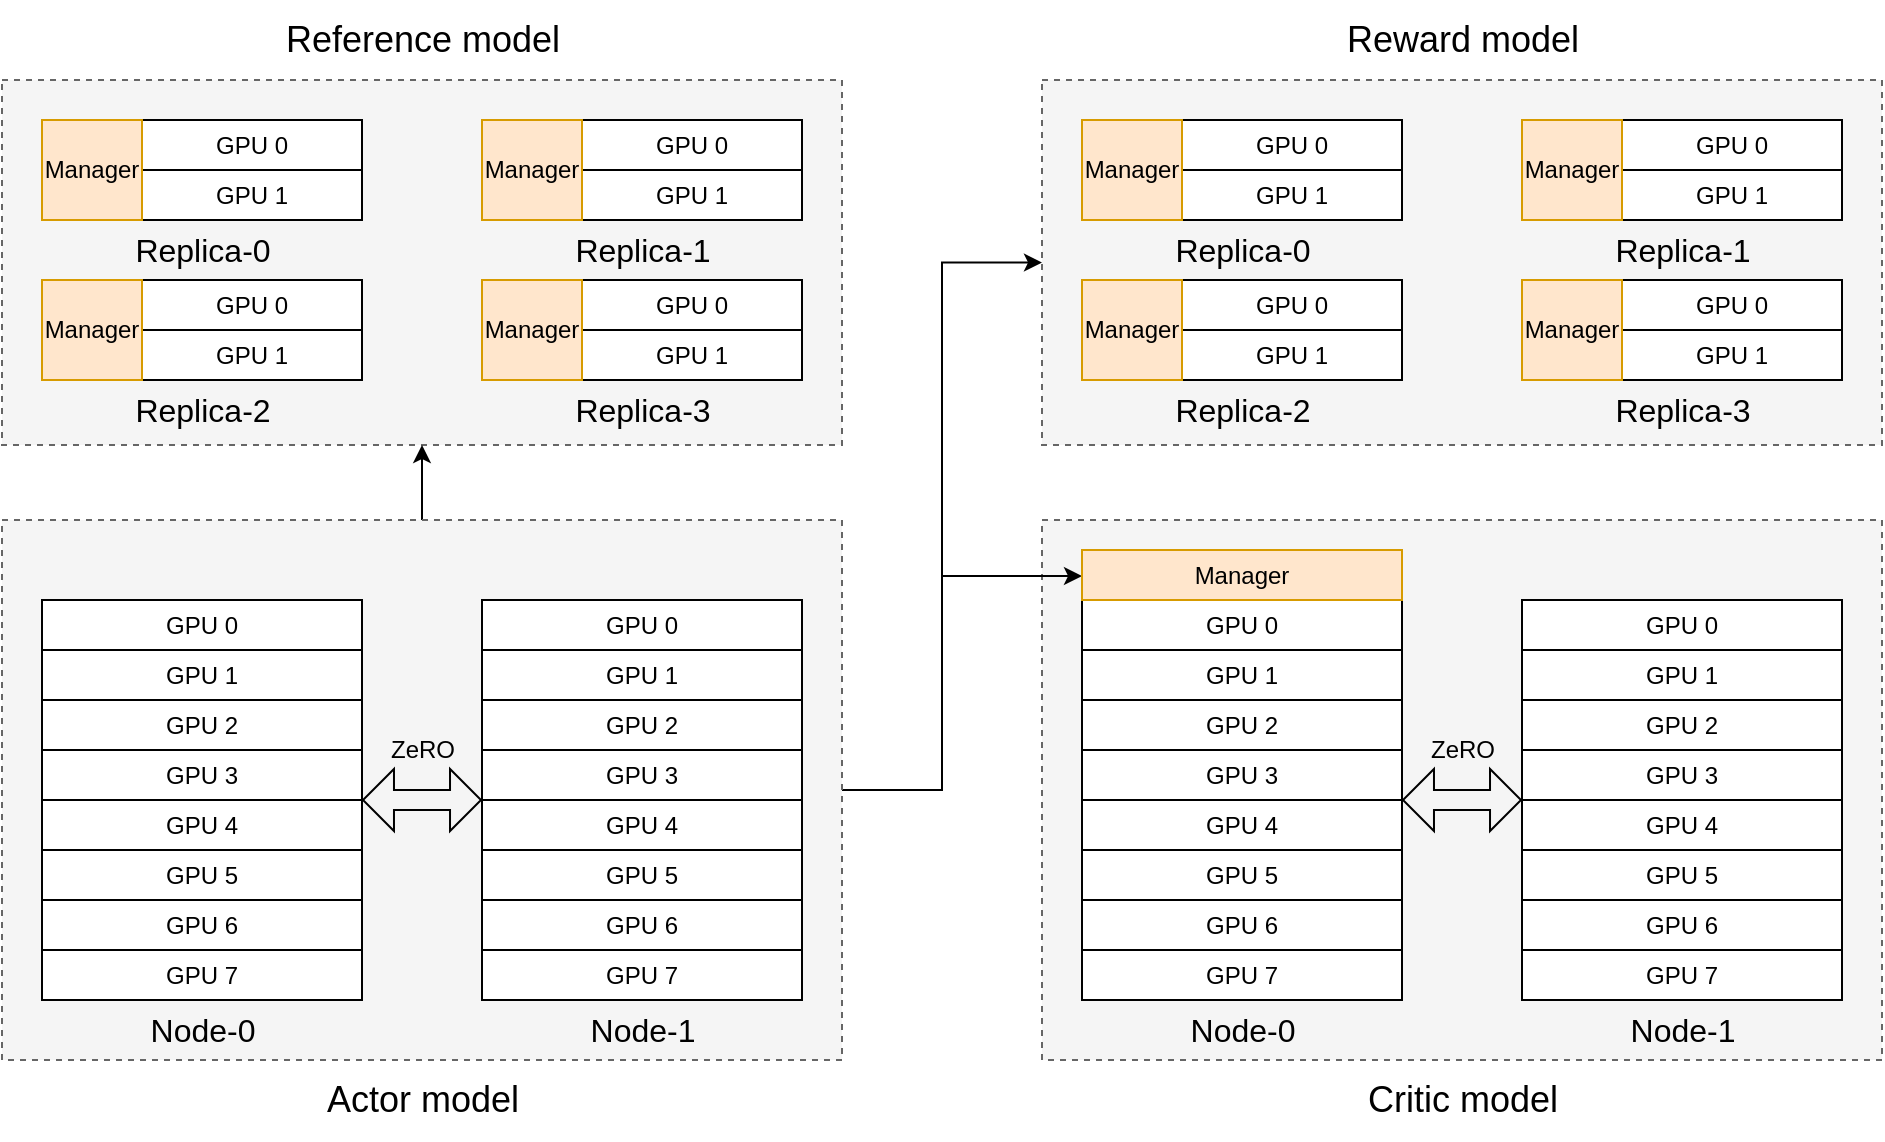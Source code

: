 <mxfile version="21.7.5" type="github">
  <diagram name="第 1 页" id="d6MRnxnYvq7cuz7WkpIe">
    <mxGraphModel dx="1026" dy="655" grid="1" gridSize="10" guides="1" tooltips="1" connect="1" arrows="1" fold="1" page="1" pageScale="1" pageWidth="827" pageHeight="1169" math="0" shadow="0">
      <root>
        <mxCell id="0" />
        <mxCell id="1" parent="0" />
        <mxCell id="ac_ZkZ3lXmVVRXRC2ynP-134" value="" style="rounded=0;whiteSpace=wrap;html=1;fillColor=#f5f5f5;dashed=1;fontColor=#333333;strokeColor=#666666;" vertex="1" parent="1">
          <mxGeometry x="80" y="350" width="420" height="182.5" as="geometry" />
        </mxCell>
        <mxCell id="ac_ZkZ3lXmVVRXRC2ynP-152" value="" style="rounded=0;whiteSpace=wrap;html=1;fillColor=#f5f5f5;dashed=1;fontColor=#333333;strokeColor=#666666;" vertex="1" parent="1">
          <mxGeometry x="600" y="350" width="420" height="182.5" as="geometry" />
        </mxCell>
        <mxCell id="ac_ZkZ3lXmVVRXRC2ynP-94" value="" style="rounded=0;whiteSpace=wrap;html=1;fillColor=#f5f5f5;dashed=1;fontColor=#333333;strokeColor=#666666;" vertex="1" parent="1">
          <mxGeometry x="600" y="570" width="420" height="270" as="geometry" />
        </mxCell>
        <mxCell id="ac_ZkZ3lXmVVRXRC2ynP-118" style="edgeStyle=orthogonalEdgeStyle;rounded=0;orthogonalLoop=1;jettySize=auto;html=1;exitX=1;exitY=0.5;exitDx=0;exitDy=0;" edge="1" parent="1" source="ac_ZkZ3lXmVVRXRC2ynP-26" target="ac_ZkZ3lXmVVRXRC2ynP-155">
          <mxGeometry relative="1" as="geometry">
            <Array as="points">
              <mxPoint x="550" y="705" />
              <mxPoint x="550" y="598" />
            </Array>
          </mxGeometry>
        </mxCell>
        <mxCell id="ac_ZkZ3lXmVVRXRC2ynP-153" style="edgeStyle=orthogonalEdgeStyle;rounded=0;orthogonalLoop=1;jettySize=auto;html=1;exitX=0.5;exitY=0;exitDx=0;exitDy=0;entryX=0.5;entryY=1;entryDx=0;entryDy=0;" edge="1" parent="1" source="ac_ZkZ3lXmVVRXRC2ynP-26" target="ac_ZkZ3lXmVVRXRC2ynP-134">
          <mxGeometry relative="1" as="geometry" />
        </mxCell>
        <mxCell id="ac_ZkZ3lXmVVRXRC2ynP-154" style="edgeStyle=orthogonalEdgeStyle;rounded=0;orthogonalLoop=1;jettySize=auto;html=1;exitX=1;exitY=0.5;exitDx=0;exitDy=0;entryX=0;entryY=0.5;entryDx=0;entryDy=0;" edge="1" parent="1" source="ac_ZkZ3lXmVVRXRC2ynP-26" target="ac_ZkZ3lXmVVRXRC2ynP-152">
          <mxGeometry relative="1" as="geometry" />
        </mxCell>
        <mxCell id="ac_ZkZ3lXmVVRXRC2ynP-26" value="" style="rounded=0;whiteSpace=wrap;html=1;fillColor=#f5f5f5;dashed=1;fontColor=#333333;strokeColor=#666666;" vertex="1" parent="1">
          <mxGeometry x="80" y="570" width="420" height="270" as="geometry" />
        </mxCell>
        <mxCell id="ac_ZkZ3lXmVVRXRC2ynP-10" value="" style="group" vertex="1" connectable="0" parent="1">
          <mxGeometry x="100" y="610" width="160" height="200" as="geometry" />
        </mxCell>
        <mxCell id="ac_ZkZ3lXmVVRXRC2ynP-1" value="GPU 0" style="rounded=0;whiteSpace=wrap;html=1;movable=1;resizable=1;rotatable=1;deletable=1;editable=1;locked=0;connectable=1;" vertex="1" parent="ac_ZkZ3lXmVVRXRC2ynP-10">
          <mxGeometry width="160" height="25" as="geometry" />
        </mxCell>
        <mxCell id="ac_ZkZ3lXmVVRXRC2ynP-2" value="GPU 1" style="rounded=0;whiteSpace=wrap;html=1;movable=1;resizable=1;rotatable=1;deletable=1;editable=1;locked=0;connectable=1;" vertex="1" parent="ac_ZkZ3lXmVVRXRC2ynP-10">
          <mxGeometry y="25" width="160" height="25" as="geometry" />
        </mxCell>
        <mxCell id="ac_ZkZ3lXmVVRXRC2ynP-3" value="GPU 2" style="rounded=0;whiteSpace=wrap;html=1;movable=1;resizable=1;rotatable=1;deletable=1;editable=1;locked=0;connectable=1;" vertex="1" parent="ac_ZkZ3lXmVVRXRC2ynP-10">
          <mxGeometry y="50" width="160" height="25" as="geometry" />
        </mxCell>
        <mxCell id="ac_ZkZ3lXmVVRXRC2ynP-4" value="GPU 3" style="rounded=0;whiteSpace=wrap;html=1;movable=1;resizable=1;rotatable=1;deletable=1;editable=1;locked=0;connectable=1;" vertex="1" parent="ac_ZkZ3lXmVVRXRC2ynP-10">
          <mxGeometry y="75" width="160" height="25" as="geometry" />
        </mxCell>
        <mxCell id="ac_ZkZ3lXmVVRXRC2ynP-5" value="GPU 4" style="rounded=0;whiteSpace=wrap;html=1;movable=1;resizable=1;rotatable=1;deletable=1;editable=1;locked=0;connectable=1;" vertex="1" parent="ac_ZkZ3lXmVVRXRC2ynP-10">
          <mxGeometry y="100" width="160" height="25" as="geometry" />
        </mxCell>
        <mxCell id="ac_ZkZ3lXmVVRXRC2ynP-6" value="GPU 5" style="rounded=0;whiteSpace=wrap;html=1;movable=1;resizable=1;rotatable=1;deletable=1;editable=1;locked=0;connectable=1;" vertex="1" parent="ac_ZkZ3lXmVVRXRC2ynP-10">
          <mxGeometry y="125" width="160" height="25" as="geometry" />
        </mxCell>
        <mxCell id="ac_ZkZ3lXmVVRXRC2ynP-7" value="GPU 6" style="rounded=0;whiteSpace=wrap;html=1;movable=1;resizable=1;rotatable=1;deletable=1;editable=1;locked=0;connectable=1;" vertex="1" parent="ac_ZkZ3lXmVVRXRC2ynP-10">
          <mxGeometry y="150" width="160" height="25" as="geometry" />
        </mxCell>
        <mxCell id="ac_ZkZ3lXmVVRXRC2ynP-8" value="GPU 7" style="rounded=0;whiteSpace=wrap;html=1;movable=1;resizable=1;rotatable=1;deletable=1;editable=1;locked=0;connectable=1;" vertex="1" parent="ac_ZkZ3lXmVVRXRC2ynP-10">
          <mxGeometry y="175" width="160" height="25" as="geometry" />
        </mxCell>
        <mxCell id="ac_ZkZ3lXmVVRXRC2ynP-11" value="" style="group" vertex="1" connectable="0" parent="1">
          <mxGeometry x="320" y="610" width="160" height="200" as="geometry" />
        </mxCell>
        <mxCell id="ac_ZkZ3lXmVVRXRC2ynP-12" value="GPU 0" style="rounded=0;whiteSpace=wrap;html=1;movable=1;resizable=1;rotatable=1;deletable=1;editable=1;locked=0;connectable=1;" vertex="1" parent="ac_ZkZ3lXmVVRXRC2ynP-11">
          <mxGeometry width="160" height="25" as="geometry" />
        </mxCell>
        <mxCell id="ac_ZkZ3lXmVVRXRC2ynP-13" value="GPU 1" style="rounded=0;whiteSpace=wrap;html=1;movable=1;resizable=1;rotatable=1;deletable=1;editable=1;locked=0;connectable=1;" vertex="1" parent="ac_ZkZ3lXmVVRXRC2ynP-11">
          <mxGeometry y="25" width="160" height="25" as="geometry" />
        </mxCell>
        <mxCell id="ac_ZkZ3lXmVVRXRC2ynP-14" value="GPU 2" style="rounded=0;whiteSpace=wrap;html=1;movable=1;resizable=1;rotatable=1;deletable=1;editable=1;locked=0;connectable=1;" vertex="1" parent="ac_ZkZ3lXmVVRXRC2ynP-11">
          <mxGeometry y="50" width="160" height="25" as="geometry" />
        </mxCell>
        <mxCell id="ac_ZkZ3lXmVVRXRC2ynP-15" value="GPU 3" style="rounded=0;whiteSpace=wrap;html=1;movable=1;resizable=1;rotatable=1;deletable=1;editable=1;locked=0;connectable=1;" vertex="1" parent="ac_ZkZ3lXmVVRXRC2ynP-11">
          <mxGeometry y="75" width="160" height="25" as="geometry" />
        </mxCell>
        <mxCell id="ac_ZkZ3lXmVVRXRC2ynP-16" value="GPU 4" style="rounded=0;whiteSpace=wrap;html=1;movable=1;resizable=1;rotatable=1;deletable=1;editable=1;locked=0;connectable=1;" vertex="1" parent="ac_ZkZ3lXmVVRXRC2ynP-11">
          <mxGeometry y="100" width="160" height="25" as="geometry" />
        </mxCell>
        <mxCell id="ac_ZkZ3lXmVVRXRC2ynP-17" value="GPU 5" style="rounded=0;whiteSpace=wrap;html=1;movable=1;resizable=1;rotatable=1;deletable=1;editable=1;locked=0;connectable=1;" vertex="1" parent="ac_ZkZ3lXmVVRXRC2ynP-11">
          <mxGeometry y="125" width="160" height="25" as="geometry" />
        </mxCell>
        <mxCell id="ac_ZkZ3lXmVVRXRC2ynP-18" value="GPU 6" style="rounded=0;whiteSpace=wrap;html=1;movable=1;resizable=1;rotatable=1;deletable=1;editable=1;locked=0;connectable=1;" vertex="1" parent="ac_ZkZ3lXmVVRXRC2ynP-11">
          <mxGeometry y="150" width="160" height="25" as="geometry" />
        </mxCell>
        <mxCell id="ac_ZkZ3lXmVVRXRC2ynP-19" value="GPU 7" style="rounded=0;whiteSpace=wrap;html=1;movable=1;resizable=1;rotatable=1;deletable=1;editable=1;locked=0;connectable=1;" vertex="1" parent="ac_ZkZ3lXmVVRXRC2ynP-11">
          <mxGeometry y="175" width="160" height="25" as="geometry" />
        </mxCell>
        <mxCell id="ac_ZkZ3lXmVVRXRC2ynP-20" value="Node-0" style="text;html=1;align=center;verticalAlign=middle;resizable=0;points=[];autosize=1;strokeColor=none;fillColor=none;fontSize=16;" vertex="1" parent="1">
          <mxGeometry x="140" y="810" width="80" height="30" as="geometry" />
        </mxCell>
        <mxCell id="ac_ZkZ3lXmVVRXRC2ynP-21" value="Node-1" style="text;html=1;align=center;verticalAlign=middle;resizable=0;points=[];autosize=1;strokeColor=none;fillColor=none;fontSize=16;" vertex="1" parent="1">
          <mxGeometry x="360" y="810" width="80" height="30" as="geometry" />
        </mxCell>
        <mxCell id="ac_ZkZ3lXmVVRXRC2ynP-23" value="" style="shape=flexArrow;endArrow=classic;startArrow=classic;html=1;rounded=0;exitX=0;exitY=0;exitDx=0;exitDy=0;width=10;endSize=4.83;startSize=4.83;" edge="1" parent="1" source="ac_ZkZ3lXmVVRXRC2ynP-16">
          <mxGeometry width="100" height="100" relative="1" as="geometry">
            <mxPoint x="350" y="750" as="sourcePoint" />
            <mxPoint x="260" y="710" as="targetPoint" />
          </mxGeometry>
        </mxCell>
        <mxCell id="ac_ZkZ3lXmVVRXRC2ynP-25" value="ZeRO" style="text;html=1;align=center;verticalAlign=middle;resizable=0;points=[];autosize=1;strokeColor=none;fillColor=none;" vertex="1" parent="1">
          <mxGeometry x="260" y="670" width="60" height="30" as="geometry" />
        </mxCell>
        <mxCell id="ac_ZkZ3lXmVVRXRC2ynP-27" value="&lt;font style=&quot;font-size: 18px;&quot;&gt;Actor model&lt;/font&gt;" style="text;html=1;align=center;verticalAlign=middle;resizable=0;points=[];autosize=1;strokeColor=none;fillColor=none;" vertex="1" parent="1">
          <mxGeometry x="230" y="840" width="120" height="40" as="geometry" />
        </mxCell>
        <mxCell id="ac_ZkZ3lXmVVRXRC2ynP-53" value="GPU 0" style="rounded=0;whiteSpace=wrap;html=1;movable=1;resizable=1;rotatable=1;deletable=1;editable=1;locked=0;connectable=1;" vertex="1" parent="1">
          <mxGeometry x="150" y="370" width="110" height="25" as="geometry" />
        </mxCell>
        <mxCell id="ac_ZkZ3lXmVVRXRC2ynP-54" value="GPU 1" style="rounded=0;whiteSpace=wrap;html=1;movable=1;resizable=1;rotatable=1;deletable=1;editable=1;locked=0;connectable=1;" vertex="1" parent="1">
          <mxGeometry x="150" y="395" width="110" height="25" as="geometry" />
        </mxCell>
        <mxCell id="ac_ZkZ3lXmVVRXRC2ynP-71" value="Replica-0" style="text;html=1;align=center;verticalAlign=middle;resizable=0;points=[];autosize=1;strokeColor=none;fillColor=none;fontSize=16;" vertex="1" parent="1">
          <mxGeometry x="135" y="420" width="90" height="30" as="geometry" />
        </mxCell>
        <mxCell id="ac_ZkZ3lXmVVRXRC2ynP-75" value="&lt;font style=&quot;font-size: 18px;&quot;&gt;Reference model&lt;/font&gt;" style="text;html=1;align=center;verticalAlign=middle;resizable=0;points=[];autosize=1;strokeColor=none;fillColor=none;" vertex="1" parent="1">
          <mxGeometry x="210" y="310" width="160" height="40" as="geometry" />
        </mxCell>
        <mxCell id="ac_ZkZ3lXmVVRXRC2ynP-95" value="" style="group" vertex="1" connectable="0" parent="1">
          <mxGeometry x="620" y="610" width="160" height="200" as="geometry" />
        </mxCell>
        <mxCell id="ac_ZkZ3lXmVVRXRC2ynP-96" value="GPU 0" style="rounded=0;whiteSpace=wrap;html=1;movable=1;resizable=1;rotatable=1;deletable=1;editable=1;locked=0;connectable=1;" vertex="1" parent="ac_ZkZ3lXmVVRXRC2ynP-95">
          <mxGeometry width="160" height="25" as="geometry" />
        </mxCell>
        <mxCell id="ac_ZkZ3lXmVVRXRC2ynP-97" value="GPU 1" style="rounded=0;whiteSpace=wrap;html=1;movable=1;resizable=1;rotatable=1;deletable=1;editable=1;locked=0;connectable=1;" vertex="1" parent="ac_ZkZ3lXmVVRXRC2ynP-95">
          <mxGeometry y="25" width="160" height="25" as="geometry" />
        </mxCell>
        <mxCell id="ac_ZkZ3lXmVVRXRC2ynP-98" value="GPU 2" style="rounded=0;whiteSpace=wrap;html=1;movable=1;resizable=1;rotatable=1;deletable=1;editable=1;locked=0;connectable=1;" vertex="1" parent="ac_ZkZ3lXmVVRXRC2ynP-95">
          <mxGeometry y="50" width="160" height="25" as="geometry" />
        </mxCell>
        <mxCell id="ac_ZkZ3lXmVVRXRC2ynP-99" value="GPU 3" style="rounded=0;whiteSpace=wrap;html=1;movable=1;resizable=1;rotatable=1;deletable=1;editable=1;locked=0;connectable=1;" vertex="1" parent="ac_ZkZ3lXmVVRXRC2ynP-95">
          <mxGeometry y="75" width="160" height="25" as="geometry" />
        </mxCell>
        <mxCell id="ac_ZkZ3lXmVVRXRC2ynP-100" value="GPU 4" style="rounded=0;whiteSpace=wrap;html=1;movable=1;resizable=1;rotatable=1;deletable=1;editable=1;locked=0;connectable=1;" vertex="1" parent="ac_ZkZ3lXmVVRXRC2ynP-95">
          <mxGeometry y="100" width="160" height="25" as="geometry" />
        </mxCell>
        <mxCell id="ac_ZkZ3lXmVVRXRC2ynP-101" value="GPU 5" style="rounded=0;whiteSpace=wrap;html=1;movable=1;resizable=1;rotatable=1;deletable=1;editable=1;locked=0;connectable=1;" vertex="1" parent="ac_ZkZ3lXmVVRXRC2ynP-95">
          <mxGeometry y="125" width="160" height="25" as="geometry" />
        </mxCell>
        <mxCell id="ac_ZkZ3lXmVVRXRC2ynP-102" value="GPU 6" style="rounded=0;whiteSpace=wrap;html=1;movable=1;resizable=1;rotatable=1;deletable=1;editable=1;locked=0;connectable=1;" vertex="1" parent="ac_ZkZ3lXmVVRXRC2ynP-95">
          <mxGeometry y="150" width="160" height="25" as="geometry" />
        </mxCell>
        <mxCell id="ac_ZkZ3lXmVVRXRC2ynP-103" value="GPU 7" style="rounded=0;whiteSpace=wrap;html=1;movable=1;resizable=1;rotatable=1;deletable=1;editable=1;locked=0;connectable=1;" vertex="1" parent="ac_ZkZ3lXmVVRXRC2ynP-95">
          <mxGeometry y="175" width="160" height="25" as="geometry" />
        </mxCell>
        <mxCell id="ac_ZkZ3lXmVVRXRC2ynP-104" value="" style="group" vertex="1" connectable="0" parent="1">
          <mxGeometry x="840" y="610" width="160" height="200" as="geometry" />
        </mxCell>
        <mxCell id="ac_ZkZ3lXmVVRXRC2ynP-105" value="GPU 0" style="rounded=0;whiteSpace=wrap;html=1;movable=1;resizable=1;rotatable=1;deletable=1;editable=1;locked=0;connectable=1;" vertex="1" parent="ac_ZkZ3lXmVVRXRC2ynP-104">
          <mxGeometry width="160" height="25" as="geometry" />
        </mxCell>
        <mxCell id="ac_ZkZ3lXmVVRXRC2ynP-106" value="GPU 1" style="rounded=0;whiteSpace=wrap;html=1;movable=1;resizable=1;rotatable=1;deletable=1;editable=1;locked=0;connectable=1;" vertex="1" parent="ac_ZkZ3lXmVVRXRC2ynP-104">
          <mxGeometry y="25" width="160" height="25" as="geometry" />
        </mxCell>
        <mxCell id="ac_ZkZ3lXmVVRXRC2ynP-107" value="GPU 2" style="rounded=0;whiteSpace=wrap;html=1;movable=1;resizable=1;rotatable=1;deletable=1;editable=1;locked=0;connectable=1;" vertex="1" parent="ac_ZkZ3lXmVVRXRC2ynP-104">
          <mxGeometry y="50" width="160" height="25" as="geometry" />
        </mxCell>
        <mxCell id="ac_ZkZ3lXmVVRXRC2ynP-108" value="GPU 3" style="rounded=0;whiteSpace=wrap;html=1;movable=1;resizable=1;rotatable=1;deletable=1;editable=1;locked=0;connectable=1;" vertex="1" parent="ac_ZkZ3lXmVVRXRC2ynP-104">
          <mxGeometry y="75" width="160" height="25" as="geometry" />
        </mxCell>
        <mxCell id="ac_ZkZ3lXmVVRXRC2ynP-109" value="GPU 4" style="rounded=0;whiteSpace=wrap;html=1;movable=1;resizable=1;rotatable=1;deletable=1;editable=1;locked=0;connectable=1;" vertex="1" parent="ac_ZkZ3lXmVVRXRC2ynP-104">
          <mxGeometry y="100" width="160" height="25" as="geometry" />
        </mxCell>
        <mxCell id="ac_ZkZ3lXmVVRXRC2ynP-110" value="GPU 5" style="rounded=0;whiteSpace=wrap;html=1;movable=1;resizable=1;rotatable=1;deletable=1;editable=1;locked=0;connectable=1;" vertex="1" parent="ac_ZkZ3lXmVVRXRC2ynP-104">
          <mxGeometry y="125" width="160" height="25" as="geometry" />
        </mxCell>
        <mxCell id="ac_ZkZ3lXmVVRXRC2ynP-111" value="GPU 6" style="rounded=0;whiteSpace=wrap;html=1;movable=1;resizable=1;rotatable=1;deletable=1;editable=1;locked=0;connectable=1;" vertex="1" parent="ac_ZkZ3lXmVVRXRC2ynP-104">
          <mxGeometry y="150" width="160" height="25" as="geometry" />
        </mxCell>
        <mxCell id="ac_ZkZ3lXmVVRXRC2ynP-112" value="GPU 7" style="rounded=0;whiteSpace=wrap;html=1;movable=1;resizable=1;rotatable=1;deletable=1;editable=1;locked=0;connectable=1;" vertex="1" parent="ac_ZkZ3lXmVVRXRC2ynP-104">
          <mxGeometry y="175" width="160" height="25" as="geometry" />
        </mxCell>
        <mxCell id="ac_ZkZ3lXmVVRXRC2ynP-113" value="Node-0" style="text;html=1;align=center;verticalAlign=middle;resizable=0;points=[];autosize=1;strokeColor=none;fillColor=none;fontSize=16;" vertex="1" parent="1">
          <mxGeometry x="660" y="810" width="80" height="30" as="geometry" />
        </mxCell>
        <mxCell id="ac_ZkZ3lXmVVRXRC2ynP-114" value="Node-1" style="text;html=1;align=center;verticalAlign=middle;resizable=0;points=[];autosize=1;strokeColor=none;fillColor=none;fontSize=16;" vertex="1" parent="1">
          <mxGeometry x="880" y="810" width="80" height="30" as="geometry" />
        </mxCell>
        <mxCell id="ac_ZkZ3lXmVVRXRC2ynP-115" value="" style="shape=flexArrow;endArrow=classic;startArrow=classic;html=1;rounded=0;exitX=0;exitY=0;exitDx=0;exitDy=0;width=10;endSize=4.83;startSize=4.83;" edge="1" parent="1" source="ac_ZkZ3lXmVVRXRC2ynP-109">
          <mxGeometry width="100" height="100" relative="1" as="geometry">
            <mxPoint x="870" y="750" as="sourcePoint" />
            <mxPoint x="780" y="710" as="targetPoint" />
          </mxGeometry>
        </mxCell>
        <mxCell id="ac_ZkZ3lXmVVRXRC2ynP-116" value="ZeRO" style="text;html=1;align=center;verticalAlign=middle;resizable=0;points=[];autosize=1;strokeColor=none;fillColor=none;" vertex="1" parent="1">
          <mxGeometry x="780" y="670" width="60" height="30" as="geometry" />
        </mxCell>
        <mxCell id="ac_ZkZ3lXmVVRXRC2ynP-117" value="&lt;font style=&quot;font-size: 18px;&quot;&gt;Critic model&lt;/font&gt;" style="text;html=1;align=center;verticalAlign=middle;resizable=0;points=[];autosize=1;strokeColor=none;fillColor=none;" vertex="1" parent="1">
          <mxGeometry x="750" y="840" width="120" height="40" as="geometry" />
        </mxCell>
        <mxCell id="ac_ZkZ3lXmVVRXRC2ynP-121" value="Manager" style="rounded=0;whiteSpace=wrap;html=1;fillColor=#ffe6cc;strokeColor=#d79b00;" vertex="1" parent="1">
          <mxGeometry x="100" y="370" width="50" height="50" as="geometry" />
        </mxCell>
        <mxCell id="ac_ZkZ3lXmVVRXRC2ynP-122" value="GPU 0" style="rounded=0;whiteSpace=wrap;html=1;movable=1;resizable=1;rotatable=1;deletable=1;editable=1;locked=0;connectable=1;" vertex="1" parent="1">
          <mxGeometry x="370" y="370" width="110" height="25" as="geometry" />
        </mxCell>
        <mxCell id="ac_ZkZ3lXmVVRXRC2ynP-123" value="GPU 1" style="rounded=0;whiteSpace=wrap;html=1;movable=1;resizable=1;rotatable=1;deletable=1;editable=1;locked=0;connectable=1;" vertex="1" parent="1">
          <mxGeometry x="370" y="395" width="110" height="25" as="geometry" />
        </mxCell>
        <mxCell id="ac_ZkZ3lXmVVRXRC2ynP-124" value="Replica-1" style="text;html=1;align=center;verticalAlign=middle;resizable=0;points=[];autosize=1;strokeColor=none;fillColor=none;fontSize=16;" vertex="1" parent="1">
          <mxGeometry x="355" y="420" width="90" height="30" as="geometry" />
        </mxCell>
        <mxCell id="ac_ZkZ3lXmVVRXRC2ynP-125" value="Manager" style="rounded=0;whiteSpace=wrap;html=1;fillColor=#ffe6cc;strokeColor=#d79b00;" vertex="1" parent="1">
          <mxGeometry x="320" y="370" width="50" height="50" as="geometry" />
        </mxCell>
        <mxCell id="ac_ZkZ3lXmVVRXRC2ynP-126" value="GPU 0" style="rounded=0;whiteSpace=wrap;html=1;movable=1;resizable=1;rotatable=1;deletable=1;editable=1;locked=0;connectable=1;" vertex="1" parent="1">
          <mxGeometry x="150" y="450" width="110" height="25" as="geometry" />
        </mxCell>
        <mxCell id="ac_ZkZ3lXmVVRXRC2ynP-127" value="GPU 1" style="rounded=0;whiteSpace=wrap;html=1;movable=1;resizable=1;rotatable=1;deletable=1;editable=1;locked=0;connectable=1;" vertex="1" parent="1">
          <mxGeometry x="150" y="475" width="110" height="25" as="geometry" />
        </mxCell>
        <mxCell id="ac_ZkZ3lXmVVRXRC2ynP-128" value="Replica-2" style="text;html=1;align=center;verticalAlign=middle;resizable=0;points=[];autosize=1;strokeColor=none;fillColor=none;fontSize=16;" vertex="1" parent="1">
          <mxGeometry x="135" y="500" width="90" height="30" as="geometry" />
        </mxCell>
        <mxCell id="ac_ZkZ3lXmVVRXRC2ynP-129" value="Manager" style="rounded=0;whiteSpace=wrap;html=1;fillColor=#ffe6cc;strokeColor=#d79b00;" vertex="1" parent="1">
          <mxGeometry x="100" y="450" width="50" height="50" as="geometry" />
        </mxCell>
        <mxCell id="ac_ZkZ3lXmVVRXRC2ynP-130" value="GPU 0" style="rounded=0;whiteSpace=wrap;html=1;movable=1;resizable=1;rotatable=1;deletable=1;editable=1;locked=0;connectable=1;" vertex="1" parent="1">
          <mxGeometry x="370" y="450" width="110" height="25" as="geometry" />
        </mxCell>
        <mxCell id="ac_ZkZ3lXmVVRXRC2ynP-131" value="GPU 1" style="rounded=0;whiteSpace=wrap;html=1;movable=1;resizable=1;rotatable=1;deletable=1;editable=1;locked=0;connectable=1;" vertex="1" parent="1">
          <mxGeometry x="370" y="475" width="110" height="25" as="geometry" />
        </mxCell>
        <mxCell id="ac_ZkZ3lXmVVRXRC2ynP-132" value="Replica-3" style="text;html=1;align=center;verticalAlign=middle;resizable=0;points=[];autosize=1;strokeColor=none;fillColor=none;fontSize=16;" vertex="1" parent="1">
          <mxGeometry x="355" y="500" width="90" height="30" as="geometry" />
        </mxCell>
        <mxCell id="ac_ZkZ3lXmVVRXRC2ynP-133" value="Manager" style="rounded=0;whiteSpace=wrap;html=1;fillColor=#ffe6cc;strokeColor=#d79b00;" vertex="1" parent="1">
          <mxGeometry x="320" y="450" width="50" height="50" as="geometry" />
        </mxCell>
        <mxCell id="ac_ZkZ3lXmVVRXRC2ynP-135" value="GPU 0" style="rounded=0;whiteSpace=wrap;html=1;movable=1;resizable=1;rotatable=1;deletable=1;editable=1;locked=0;connectable=1;" vertex="1" parent="1">
          <mxGeometry x="670" y="370" width="110" height="25" as="geometry" />
        </mxCell>
        <mxCell id="ac_ZkZ3lXmVVRXRC2ynP-136" value="GPU 1" style="rounded=0;whiteSpace=wrap;html=1;movable=1;resizable=1;rotatable=1;deletable=1;editable=1;locked=0;connectable=1;" vertex="1" parent="1">
          <mxGeometry x="670" y="395" width="110" height="25" as="geometry" />
        </mxCell>
        <mxCell id="ac_ZkZ3lXmVVRXRC2ynP-137" value="Replica-0" style="text;html=1;align=center;verticalAlign=middle;resizable=0;points=[];autosize=1;strokeColor=none;fillColor=none;fontSize=16;" vertex="1" parent="1">
          <mxGeometry x="655" y="420" width="90" height="30" as="geometry" />
        </mxCell>
        <mxCell id="ac_ZkZ3lXmVVRXRC2ynP-138" value="&lt;font style=&quot;font-size: 18px;&quot;&gt;Reward model&lt;/font&gt;" style="text;html=1;align=center;verticalAlign=middle;resizable=0;points=[];autosize=1;strokeColor=none;fillColor=none;" vertex="1" parent="1">
          <mxGeometry x="740" y="310" width="140" height="40" as="geometry" />
        </mxCell>
        <mxCell id="ac_ZkZ3lXmVVRXRC2ynP-139" value="Manager" style="rounded=0;whiteSpace=wrap;html=1;fillColor=#ffe6cc;strokeColor=#d79b00;" vertex="1" parent="1">
          <mxGeometry x="620" y="370" width="50" height="50" as="geometry" />
        </mxCell>
        <mxCell id="ac_ZkZ3lXmVVRXRC2ynP-140" value="GPU 0" style="rounded=0;whiteSpace=wrap;html=1;movable=1;resizable=1;rotatable=1;deletable=1;editable=1;locked=0;connectable=1;" vertex="1" parent="1">
          <mxGeometry x="890" y="370" width="110" height="25" as="geometry" />
        </mxCell>
        <mxCell id="ac_ZkZ3lXmVVRXRC2ynP-141" value="GPU 1" style="rounded=0;whiteSpace=wrap;html=1;movable=1;resizable=1;rotatable=1;deletable=1;editable=1;locked=0;connectable=1;" vertex="1" parent="1">
          <mxGeometry x="890" y="395" width="110" height="25" as="geometry" />
        </mxCell>
        <mxCell id="ac_ZkZ3lXmVVRXRC2ynP-142" value="Replica-1" style="text;html=1;align=center;verticalAlign=middle;resizable=0;points=[];autosize=1;strokeColor=none;fillColor=none;fontSize=16;" vertex="1" parent="1">
          <mxGeometry x="875" y="420" width="90" height="30" as="geometry" />
        </mxCell>
        <mxCell id="ac_ZkZ3lXmVVRXRC2ynP-143" value="Manager" style="rounded=0;whiteSpace=wrap;html=1;fillColor=#ffe6cc;strokeColor=#d79b00;" vertex="1" parent="1">
          <mxGeometry x="840" y="370" width="50" height="50" as="geometry" />
        </mxCell>
        <mxCell id="ac_ZkZ3lXmVVRXRC2ynP-144" value="GPU 0" style="rounded=0;whiteSpace=wrap;html=1;movable=1;resizable=1;rotatable=1;deletable=1;editable=1;locked=0;connectable=1;" vertex="1" parent="1">
          <mxGeometry x="670" y="450" width="110" height="25" as="geometry" />
        </mxCell>
        <mxCell id="ac_ZkZ3lXmVVRXRC2ynP-145" value="GPU 1" style="rounded=0;whiteSpace=wrap;html=1;movable=1;resizable=1;rotatable=1;deletable=1;editable=1;locked=0;connectable=1;" vertex="1" parent="1">
          <mxGeometry x="670" y="475" width="110" height="25" as="geometry" />
        </mxCell>
        <mxCell id="ac_ZkZ3lXmVVRXRC2ynP-146" value="Replica-2" style="text;html=1;align=center;verticalAlign=middle;resizable=0;points=[];autosize=1;strokeColor=none;fillColor=none;fontSize=16;" vertex="1" parent="1">
          <mxGeometry x="655" y="500" width="90" height="30" as="geometry" />
        </mxCell>
        <mxCell id="ac_ZkZ3lXmVVRXRC2ynP-147" value="Manager" style="rounded=0;whiteSpace=wrap;html=1;fillColor=#ffe6cc;strokeColor=#d79b00;" vertex="1" parent="1">
          <mxGeometry x="620" y="450" width="50" height="50" as="geometry" />
        </mxCell>
        <mxCell id="ac_ZkZ3lXmVVRXRC2ynP-148" value="GPU 0" style="rounded=0;whiteSpace=wrap;html=1;movable=1;resizable=1;rotatable=1;deletable=1;editable=1;locked=0;connectable=1;" vertex="1" parent="1">
          <mxGeometry x="890" y="450" width="110" height="25" as="geometry" />
        </mxCell>
        <mxCell id="ac_ZkZ3lXmVVRXRC2ynP-149" value="GPU 1" style="rounded=0;whiteSpace=wrap;html=1;movable=1;resizable=1;rotatable=1;deletable=1;editable=1;locked=0;connectable=1;" vertex="1" parent="1">
          <mxGeometry x="890" y="475" width="110" height="25" as="geometry" />
        </mxCell>
        <mxCell id="ac_ZkZ3lXmVVRXRC2ynP-150" value="Replica-3" style="text;html=1;align=center;verticalAlign=middle;resizable=0;points=[];autosize=1;strokeColor=none;fillColor=none;fontSize=16;" vertex="1" parent="1">
          <mxGeometry x="875" y="500" width="90" height="30" as="geometry" />
        </mxCell>
        <mxCell id="ac_ZkZ3lXmVVRXRC2ynP-151" value="Manager" style="rounded=0;whiteSpace=wrap;html=1;fillColor=#ffe6cc;strokeColor=#d79b00;" vertex="1" parent="1">
          <mxGeometry x="840" y="450" width="50" height="50" as="geometry" />
        </mxCell>
        <mxCell id="ac_ZkZ3lXmVVRXRC2ynP-155" value="Manager" style="rounded=0;whiteSpace=wrap;html=1;fillColor=#ffe6cc;strokeColor=#d79b00;" vertex="1" parent="1">
          <mxGeometry x="620" y="585" width="160" height="25" as="geometry" />
        </mxCell>
      </root>
    </mxGraphModel>
  </diagram>
</mxfile>
